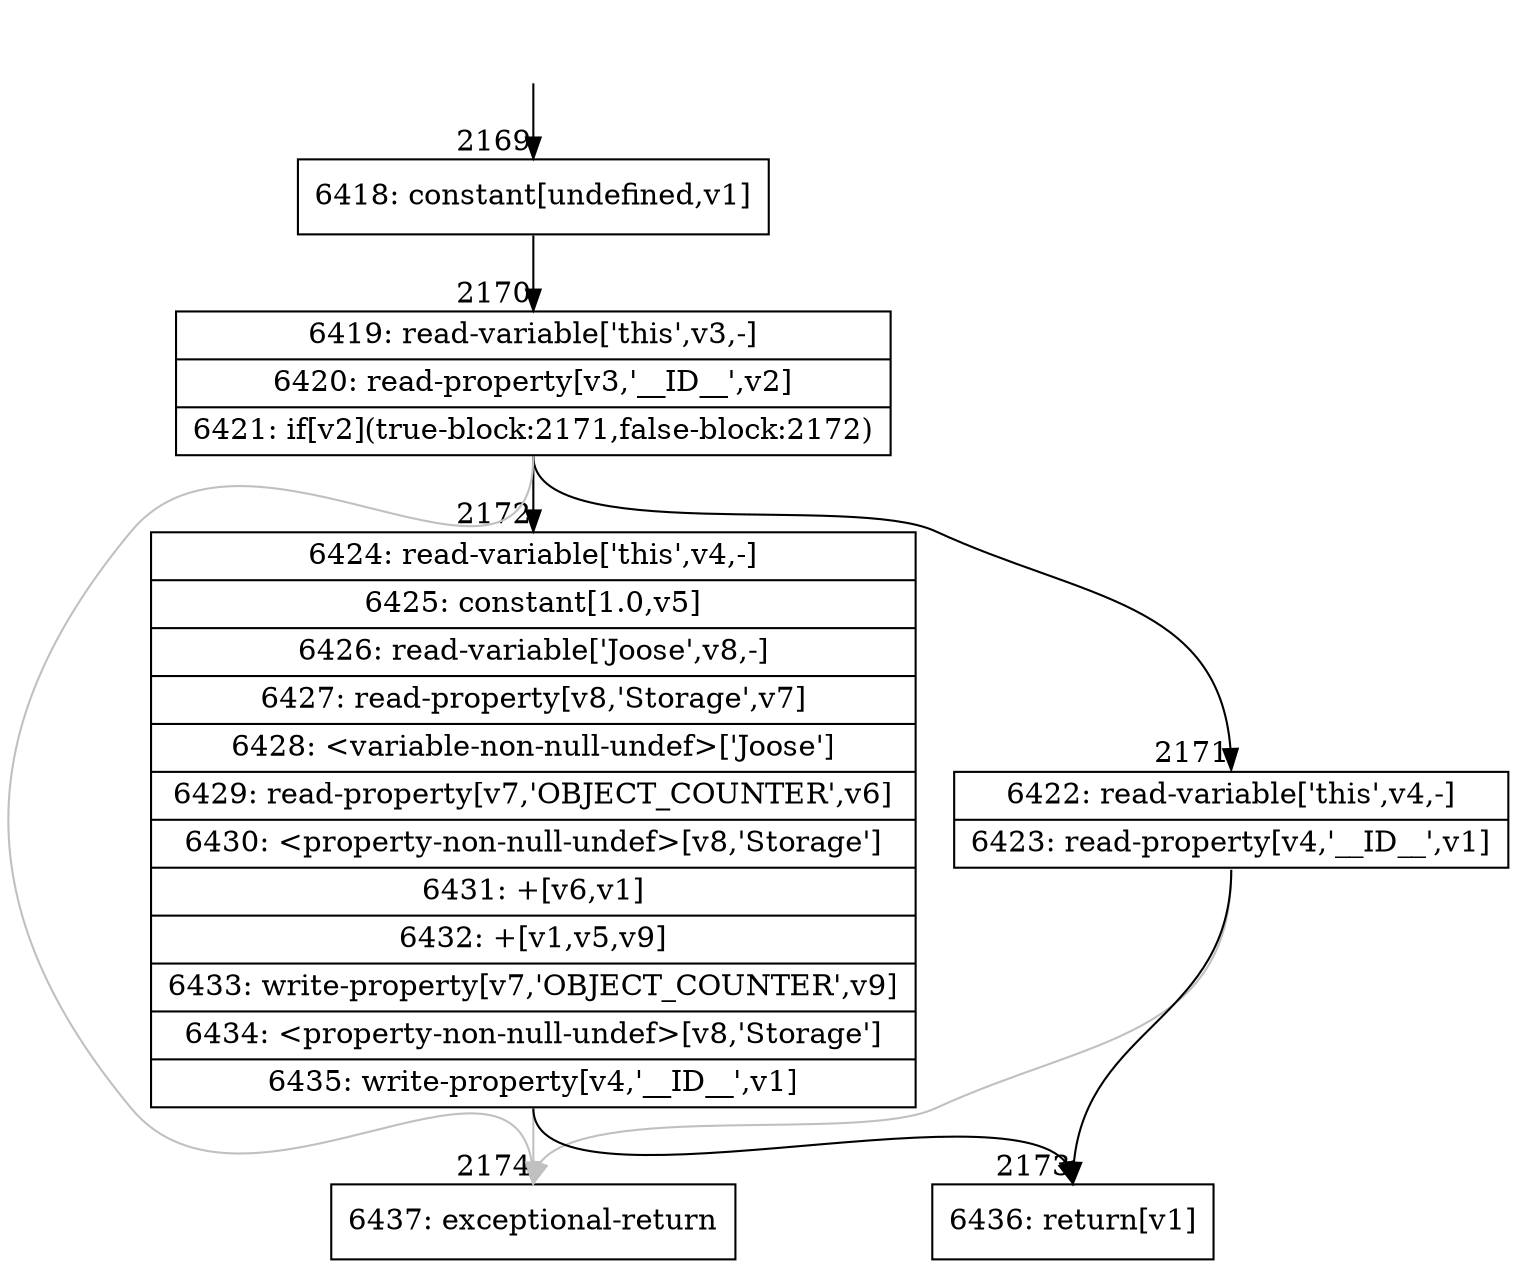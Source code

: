 digraph {
rankdir="TD"
BB_entry244[shape=none,label=""];
BB_entry244 -> BB2169 [tailport=s, headport=n, headlabel="    2169"]
BB2169 [shape=record label="{6418: constant[undefined,v1]}" ] 
BB2169 -> BB2170 [tailport=s, headport=n, headlabel="      2170"]
BB2170 [shape=record label="{6419: read-variable['this',v3,-]|6420: read-property[v3,'__ID__',v2]|6421: if[v2](true-block:2171,false-block:2172)}" ] 
BB2170 -> BB2171 [tailport=s, headport=n, headlabel="      2171"]
BB2170 -> BB2172 [tailport=s, headport=n, headlabel="      2172"]
BB2170 -> BB2174 [tailport=s, headport=n, color=gray, headlabel="      2174"]
BB2171 [shape=record label="{6422: read-variable['this',v4,-]|6423: read-property[v4,'__ID__',v1]}" ] 
BB2171 -> BB2173 [tailport=s, headport=n, headlabel="      2173"]
BB2171 -> BB2174 [tailport=s, headport=n, color=gray]
BB2172 [shape=record label="{6424: read-variable['this',v4,-]|6425: constant[1.0,v5]|6426: read-variable['Joose',v8,-]|6427: read-property[v8,'Storage',v7]|6428: \<variable-non-null-undef\>['Joose']|6429: read-property[v7,'OBJECT_COUNTER',v6]|6430: \<property-non-null-undef\>[v8,'Storage']|6431: +[v6,v1]|6432: +[v1,v5,v9]|6433: write-property[v7,'OBJECT_COUNTER',v9]|6434: \<property-non-null-undef\>[v8,'Storage']|6435: write-property[v4,'__ID__',v1]}" ] 
BB2172 -> BB2173 [tailport=s, headport=n]
BB2172 -> BB2174 [tailport=s, headport=n, color=gray]
BB2173 [shape=record label="{6436: return[v1]}" ] 
BB2174 [shape=record label="{6437: exceptional-return}" ] 
//#$~ 2545
}
